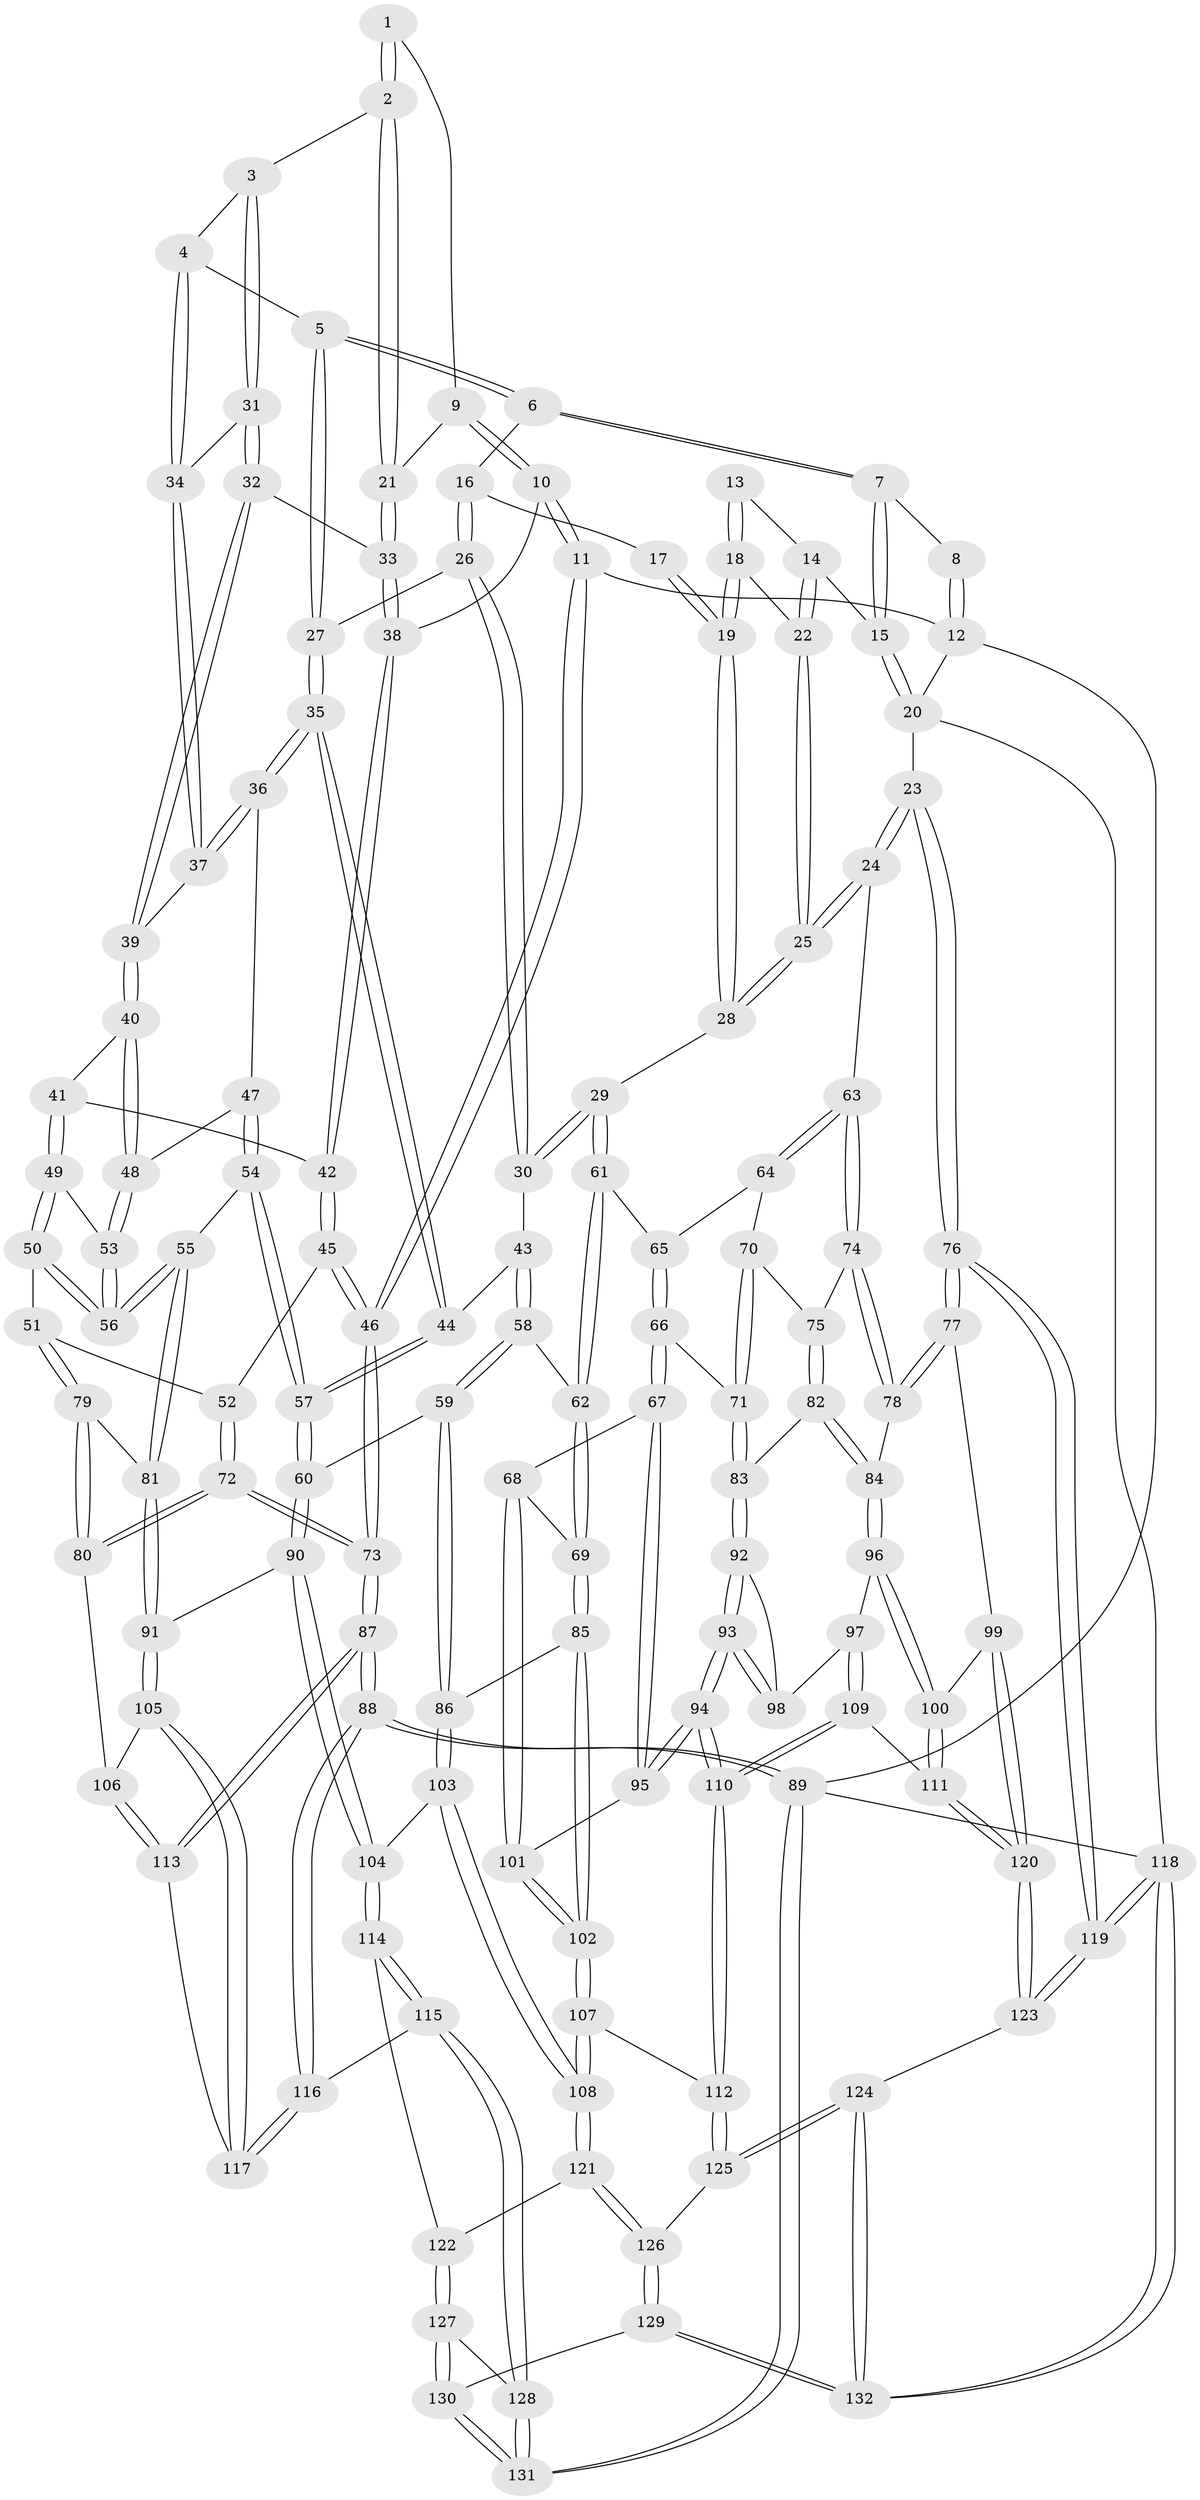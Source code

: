// Generated by graph-tools (version 1.1) at 2025/27/03/15/25 16:27:56]
// undirected, 132 vertices, 327 edges
graph export_dot {
graph [start="1"]
  node [color=gray90,style=filled];
  1 [pos="+0.2493043007564845+0.03847411923974574"];
  2 [pos="+0.2824948237581554+0.07788381742737856"];
  3 [pos="+0.30209449837853175+0.08668188078736214"];
  4 [pos="+0.33787620383318173+0.09608877419819181"];
  5 [pos="+0.38258388980011393+0.0833125545448231"];
  6 [pos="+0.5799642876247794+0"];
  7 [pos="+0.5824146121034097+0"];
  8 [pos="+0.07223018967269972+0"];
  9 [pos="+0.1685591124907254+0.10697939395339412"];
  10 [pos="+0.03997703908878889+0.07934303633528073"];
  11 [pos="+0+0"];
  12 [pos="+0+0"];
  13 [pos="+0.8426525048717802+0.08103676240640333"];
  14 [pos="+0.9115247737568517+0.037443883108424426"];
  15 [pos="+1+0"];
  16 [pos="+0.5951152908232412+0"];
  17 [pos="+0.7456732660602797+0.06906197041652289"];
  18 [pos="+0.802296640553466+0.15920294828001272"];
  19 [pos="+0.7779340488230316+0.17644619174585094"];
  20 [pos="+1+0"];
  21 [pos="+0.20809751649551222+0.15336128123370557"];
  22 [pos="+0.9272786194372393+0.15427267753241192"];
  23 [pos="+1+0.3053375836497823"];
  24 [pos="+1+0.2976589915868414"];
  25 [pos="+0.9900004274837244+0.2726751190535846"];
  26 [pos="+0.5955151701442729+0.08683471285335789"];
  27 [pos="+0.4442803503328007+0.1939137040582476"];
  28 [pos="+0.7523937190887944+0.23326939381856177"];
  29 [pos="+0.6881066328676994+0.271638011074508"];
  30 [pos="+0.6502832163918352+0.2476635328428307"];
  31 [pos="+0.25433329303101526+0.19084871154048977"];
  32 [pos="+0.22890217508572028+0.2063596603069615"];
  33 [pos="+0.20391580138815887+0.1933167477360256"];
  34 [pos="+0.3250807635569112+0.17837745317729653"];
  35 [pos="+0.4383456385176156+0.26084869682543865"];
  36 [pos="+0.38276995038702+0.27101172294211795"];
  37 [pos="+0.33499574085262784+0.2097964545399115"];
  38 [pos="+0.14871633275821147+0.2131659530774893"];
  39 [pos="+0.24625102896407505+0.23452753796026277"];
  40 [pos="+0.24900213166370902+0.24688557488694932"];
  41 [pos="+0.23808075470017592+0.295690102394746"];
  42 [pos="+0.13348908742064117+0.2522054915513841"];
  43 [pos="+0.505758058399363+0.28934521014144116"];
  44 [pos="+0.44519213717799727+0.26549912375311097"];
  45 [pos="+0.09759001028425475+0.297469069077956"];
  46 [pos="+0+0.22939524067811648"];
  47 [pos="+0.37867978959973597+0.2745901311545164"];
  48 [pos="+0.37037225381853905+0.27755372245535687"];
  49 [pos="+0.24397874952445017+0.327931052989926"];
  50 [pos="+0.1980788295749013+0.3817895163312711"];
  51 [pos="+0.16774513642806016+0.3961951674866524"];
  52 [pos="+0.14096978548418052+0.3792273503568864"];
  53 [pos="+0.2939987361114195+0.32891867598155927"];
  54 [pos="+0.3631257886134964+0.45592650723677985"];
  55 [pos="+0.35815644396133584+0.45469305420507106"];
  56 [pos="+0.34682314305909856+0.44442516755971906"];
  57 [pos="+0.405036283509667+0.48261755089607905"];
  58 [pos="+0.5109061822219909+0.42327376156972735"];
  59 [pos="+0.4277139269500365+0.4934672119132475"];
  60 [pos="+0.41167144794465804+0.48886009674320274"];
  61 [pos="+0.6985869668261363+0.3258236929490339"];
  62 [pos="+0.587409209085235+0.43173254004486233"];
  63 [pos="+0.9279841880243138+0.3781907332106926"];
  64 [pos="+0.8489828448772064+0.37730677795140616"];
  65 [pos="+0.705358123356735+0.33447226461386925"];
  66 [pos="+0.7385771629591861+0.4909249668298297"];
  67 [pos="+0.6641926434114299+0.5397971034252755"];
  68 [pos="+0.6373477962145255+0.533829852860233"];
  69 [pos="+0.6257297755691366+0.5293972275832473"];
  70 [pos="+0.806198535595396+0.45007377945627425"];
  71 [pos="+0.7397331167812811+0.49137475015727705"];
  72 [pos="+0+0.5076584872134537"];
  73 [pos="+0+0.5042037276964407"];
  74 [pos="+0.9237918493562496+0.3935239861192127"];
  75 [pos="+0.8662595539465137+0.459647397740694"];
  76 [pos="+1+0.6023938548645391"];
  77 [pos="+1+0.6033034160310627"];
  78 [pos="+0.9377840265983315+0.5242916595042755"];
  79 [pos="+0.1754127325752275+0.5195554216180949"];
  80 [pos="+0+0.529657785324587"];
  81 [pos="+0.18305458867984542+0.5282882743813034"];
  82 [pos="+0.8389577239413853+0.5290563887130157"];
  83 [pos="+0.7942041223150613+0.5332389532105863"];
  84 [pos="+0.8855617806920303+0.5515104468465097"];
  85 [pos="+0.5179890710058436+0.5706059489662659"];
  86 [pos="+0.45625659372420163+0.5359008725754224"];
  87 [pos="+0+0.7294850369838659"];
  88 [pos="+0+1"];
  89 [pos="+0+1"];
  90 [pos="+0.2956672896400952+0.6181855417042122"];
  91 [pos="+0.20064806037773078+0.5910984574120254"];
  92 [pos="+0.7913728331189429+0.5655305766110567"];
  93 [pos="+0.7433245514469152+0.687058205781439"];
  94 [pos="+0.7391758736147643+0.6950576900376898"];
  95 [pos="+0.6859947929443788+0.628567234455387"];
  96 [pos="+0.8918785001698294+0.6208162560862508"];
  97 [pos="+0.8891677913898546+0.6248126535708105"];
  98 [pos="+0.8375499179442554+0.6122590742417445"];
  99 [pos="+1+0.6184454929809482"];
  100 [pos="+1+0.6211130281219578"];
  101 [pos="+0.5914843503969373+0.6484115383342404"];
  102 [pos="+0.5478132289015369+0.6709101986837759"];
  103 [pos="+0.3998923063422886+0.6996436807998382"];
  104 [pos="+0.3349202614455701+0.6827869467652401"];
  105 [pos="+0.179099980030271+0.6258552494182531"];
  106 [pos="+0.03427943888084233+0.6126003458646252"];
  107 [pos="+0.5469948293348754+0.67550844092533"];
  108 [pos="+0.4753470626668461+0.7782528006835087"];
  109 [pos="+0.8669509260283228+0.7121037726032396"];
  110 [pos="+0.7431453473785155+0.7155132552639046"];
  111 [pos="+0.8818325385767187+0.7232451138179172"];
  112 [pos="+0.7256330174504075+0.7442383725772868"];
  113 [pos="+0.07020771404910729+0.6924824812598767"];
  114 [pos="+0.23283198358782325+0.7984761153761973"];
  115 [pos="+0.1709269136874186+0.8229740058462238"];
  116 [pos="+0.15611789471229073+0.8191686052195459"];
  117 [pos="+0.14569198461616945+0.7480051833446469"];
  118 [pos="+1+1"];
  119 [pos="+1+0.8374641132280191"];
  120 [pos="+0.9140913073047767+0.775381816668581"];
  121 [pos="+0.4811178769790565+0.8255703767502477"];
  122 [pos="+0.45029738986500956+0.8404801914910223"];
  123 [pos="+0.94086151131821+0.8340148080479467"];
  124 [pos="+0.8010697043341757+0.9722378954981128"];
  125 [pos="+0.7090997016056574+0.8082010354543404"];
  126 [pos="+0.5018637594396119+0.8401797286753683"];
  127 [pos="+0.3544554476196892+0.9468615177783638"];
  128 [pos="+0.23254321092173388+0.9024990547526901"];
  129 [pos="+0.6156582270203745+1"];
  130 [pos="+0.37753571749417464+1"];
  131 [pos="+0.19900266957176643+1"];
  132 [pos="+0.7784747389190378+1"];
  1 -- 2;
  1 -- 2;
  1 -- 9;
  2 -- 3;
  2 -- 21;
  2 -- 21;
  3 -- 4;
  3 -- 31;
  3 -- 31;
  4 -- 5;
  4 -- 34;
  4 -- 34;
  5 -- 6;
  5 -- 6;
  5 -- 27;
  5 -- 27;
  6 -- 7;
  6 -- 7;
  6 -- 16;
  7 -- 8;
  7 -- 15;
  7 -- 15;
  8 -- 12;
  8 -- 12;
  9 -- 10;
  9 -- 10;
  9 -- 21;
  10 -- 11;
  10 -- 11;
  10 -- 38;
  11 -- 12;
  11 -- 46;
  11 -- 46;
  12 -- 20;
  12 -- 89;
  13 -- 14;
  13 -- 18;
  13 -- 18;
  14 -- 15;
  14 -- 22;
  14 -- 22;
  15 -- 20;
  15 -- 20;
  16 -- 17;
  16 -- 26;
  16 -- 26;
  17 -- 19;
  17 -- 19;
  18 -- 19;
  18 -- 19;
  18 -- 22;
  19 -- 28;
  19 -- 28;
  20 -- 23;
  20 -- 118;
  21 -- 33;
  21 -- 33;
  22 -- 25;
  22 -- 25;
  23 -- 24;
  23 -- 24;
  23 -- 76;
  23 -- 76;
  24 -- 25;
  24 -- 25;
  24 -- 63;
  25 -- 28;
  25 -- 28;
  26 -- 27;
  26 -- 30;
  26 -- 30;
  27 -- 35;
  27 -- 35;
  28 -- 29;
  29 -- 30;
  29 -- 30;
  29 -- 61;
  29 -- 61;
  30 -- 43;
  31 -- 32;
  31 -- 32;
  31 -- 34;
  32 -- 33;
  32 -- 39;
  32 -- 39;
  33 -- 38;
  33 -- 38;
  34 -- 37;
  34 -- 37;
  35 -- 36;
  35 -- 36;
  35 -- 44;
  35 -- 44;
  36 -- 37;
  36 -- 37;
  36 -- 47;
  37 -- 39;
  38 -- 42;
  38 -- 42;
  39 -- 40;
  39 -- 40;
  40 -- 41;
  40 -- 48;
  40 -- 48;
  41 -- 42;
  41 -- 49;
  41 -- 49;
  42 -- 45;
  42 -- 45;
  43 -- 44;
  43 -- 58;
  43 -- 58;
  44 -- 57;
  44 -- 57;
  45 -- 46;
  45 -- 46;
  45 -- 52;
  46 -- 73;
  46 -- 73;
  47 -- 48;
  47 -- 54;
  47 -- 54;
  48 -- 53;
  48 -- 53;
  49 -- 50;
  49 -- 50;
  49 -- 53;
  50 -- 51;
  50 -- 56;
  50 -- 56;
  51 -- 52;
  51 -- 79;
  51 -- 79;
  52 -- 72;
  52 -- 72;
  53 -- 56;
  53 -- 56;
  54 -- 55;
  54 -- 57;
  54 -- 57;
  55 -- 56;
  55 -- 56;
  55 -- 81;
  55 -- 81;
  57 -- 60;
  57 -- 60;
  58 -- 59;
  58 -- 59;
  58 -- 62;
  59 -- 60;
  59 -- 86;
  59 -- 86;
  60 -- 90;
  60 -- 90;
  61 -- 62;
  61 -- 62;
  61 -- 65;
  62 -- 69;
  62 -- 69;
  63 -- 64;
  63 -- 64;
  63 -- 74;
  63 -- 74;
  64 -- 65;
  64 -- 70;
  65 -- 66;
  65 -- 66;
  66 -- 67;
  66 -- 67;
  66 -- 71;
  67 -- 68;
  67 -- 95;
  67 -- 95;
  68 -- 69;
  68 -- 101;
  68 -- 101;
  69 -- 85;
  69 -- 85;
  70 -- 71;
  70 -- 71;
  70 -- 75;
  71 -- 83;
  71 -- 83;
  72 -- 73;
  72 -- 73;
  72 -- 80;
  72 -- 80;
  73 -- 87;
  73 -- 87;
  74 -- 75;
  74 -- 78;
  74 -- 78;
  75 -- 82;
  75 -- 82;
  76 -- 77;
  76 -- 77;
  76 -- 119;
  76 -- 119;
  77 -- 78;
  77 -- 78;
  77 -- 99;
  78 -- 84;
  79 -- 80;
  79 -- 80;
  79 -- 81;
  80 -- 106;
  81 -- 91;
  81 -- 91;
  82 -- 83;
  82 -- 84;
  82 -- 84;
  83 -- 92;
  83 -- 92;
  84 -- 96;
  84 -- 96;
  85 -- 86;
  85 -- 102;
  85 -- 102;
  86 -- 103;
  86 -- 103;
  87 -- 88;
  87 -- 88;
  87 -- 113;
  87 -- 113;
  88 -- 89;
  88 -- 89;
  88 -- 116;
  88 -- 116;
  89 -- 131;
  89 -- 131;
  89 -- 118;
  90 -- 91;
  90 -- 104;
  90 -- 104;
  91 -- 105;
  91 -- 105;
  92 -- 93;
  92 -- 93;
  92 -- 98;
  93 -- 94;
  93 -- 94;
  93 -- 98;
  93 -- 98;
  94 -- 95;
  94 -- 95;
  94 -- 110;
  94 -- 110;
  95 -- 101;
  96 -- 97;
  96 -- 100;
  96 -- 100;
  97 -- 98;
  97 -- 109;
  97 -- 109;
  99 -- 100;
  99 -- 120;
  99 -- 120;
  100 -- 111;
  100 -- 111;
  101 -- 102;
  101 -- 102;
  102 -- 107;
  102 -- 107;
  103 -- 104;
  103 -- 108;
  103 -- 108;
  104 -- 114;
  104 -- 114;
  105 -- 106;
  105 -- 117;
  105 -- 117;
  106 -- 113;
  106 -- 113;
  107 -- 108;
  107 -- 108;
  107 -- 112;
  108 -- 121;
  108 -- 121;
  109 -- 110;
  109 -- 110;
  109 -- 111;
  110 -- 112;
  110 -- 112;
  111 -- 120;
  111 -- 120;
  112 -- 125;
  112 -- 125;
  113 -- 117;
  114 -- 115;
  114 -- 115;
  114 -- 122;
  115 -- 116;
  115 -- 128;
  115 -- 128;
  116 -- 117;
  116 -- 117;
  118 -- 119;
  118 -- 119;
  118 -- 132;
  118 -- 132;
  119 -- 123;
  119 -- 123;
  120 -- 123;
  120 -- 123;
  121 -- 122;
  121 -- 126;
  121 -- 126;
  122 -- 127;
  122 -- 127;
  123 -- 124;
  124 -- 125;
  124 -- 125;
  124 -- 132;
  124 -- 132;
  125 -- 126;
  126 -- 129;
  126 -- 129;
  127 -- 128;
  127 -- 130;
  127 -- 130;
  128 -- 131;
  128 -- 131;
  129 -- 130;
  129 -- 132;
  129 -- 132;
  130 -- 131;
  130 -- 131;
}

